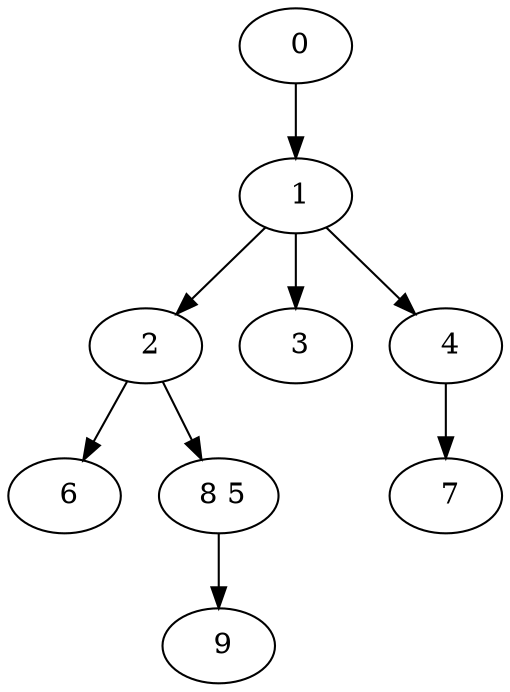 digraph mytree {
" 0" -> " 1";
" 1" -> " 2";
" 1" -> " 3";
" 1" -> " 4";
" 2" -> " 6";
" 2" -> " 8 5";
" 3";
" 4" -> " 7";
" 6";
" 8 5" -> " 9";
" 7";
" 9";
}
